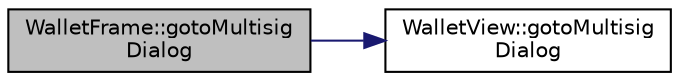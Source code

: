 digraph "WalletFrame::gotoMultisigDialog"
{
 // LATEX_PDF_SIZE
  edge [fontname="Helvetica",fontsize="10",labelfontname="Helvetica",labelfontsize="10"];
  node [fontname="Helvetica",fontsize="10",shape=record];
  rankdir="LR";
  Node23 [label="WalletFrame::gotoMultisig\lDialog",height=0.2,width=0.4,color="black", fillcolor="grey75", style="filled", fontcolor="black",tooltip=" "];
  Node23 -> Node24 [color="midnightblue",fontsize="10",style="solid",fontname="Helvetica"];
  Node24 [label="WalletView::gotoMultisig\lDialog",height=0.2,width=0.4,color="black", fillcolor="white", style="filled",URL="$class_wallet_view.html#a73b3738ee4714ac1f461bfa84a249ab9",tooltip=" "];
}
